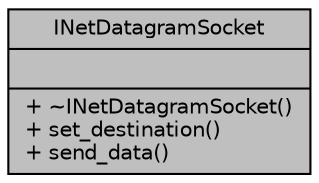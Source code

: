 digraph "INetDatagramSocket"
{
  edge [fontname="Helvetica",fontsize="10",labelfontname="Helvetica",labelfontsize="10"];
  node [fontname="Helvetica",fontsize="10",shape=record];
  Node1 [label="{INetDatagramSocket\n||+ ~INetDatagramSocket()\l+ set_destination()\l+ send_data()\l}",height=0.2,width=0.4,color="black", fillcolor="grey75", style="filled", fontcolor="black"];
}
